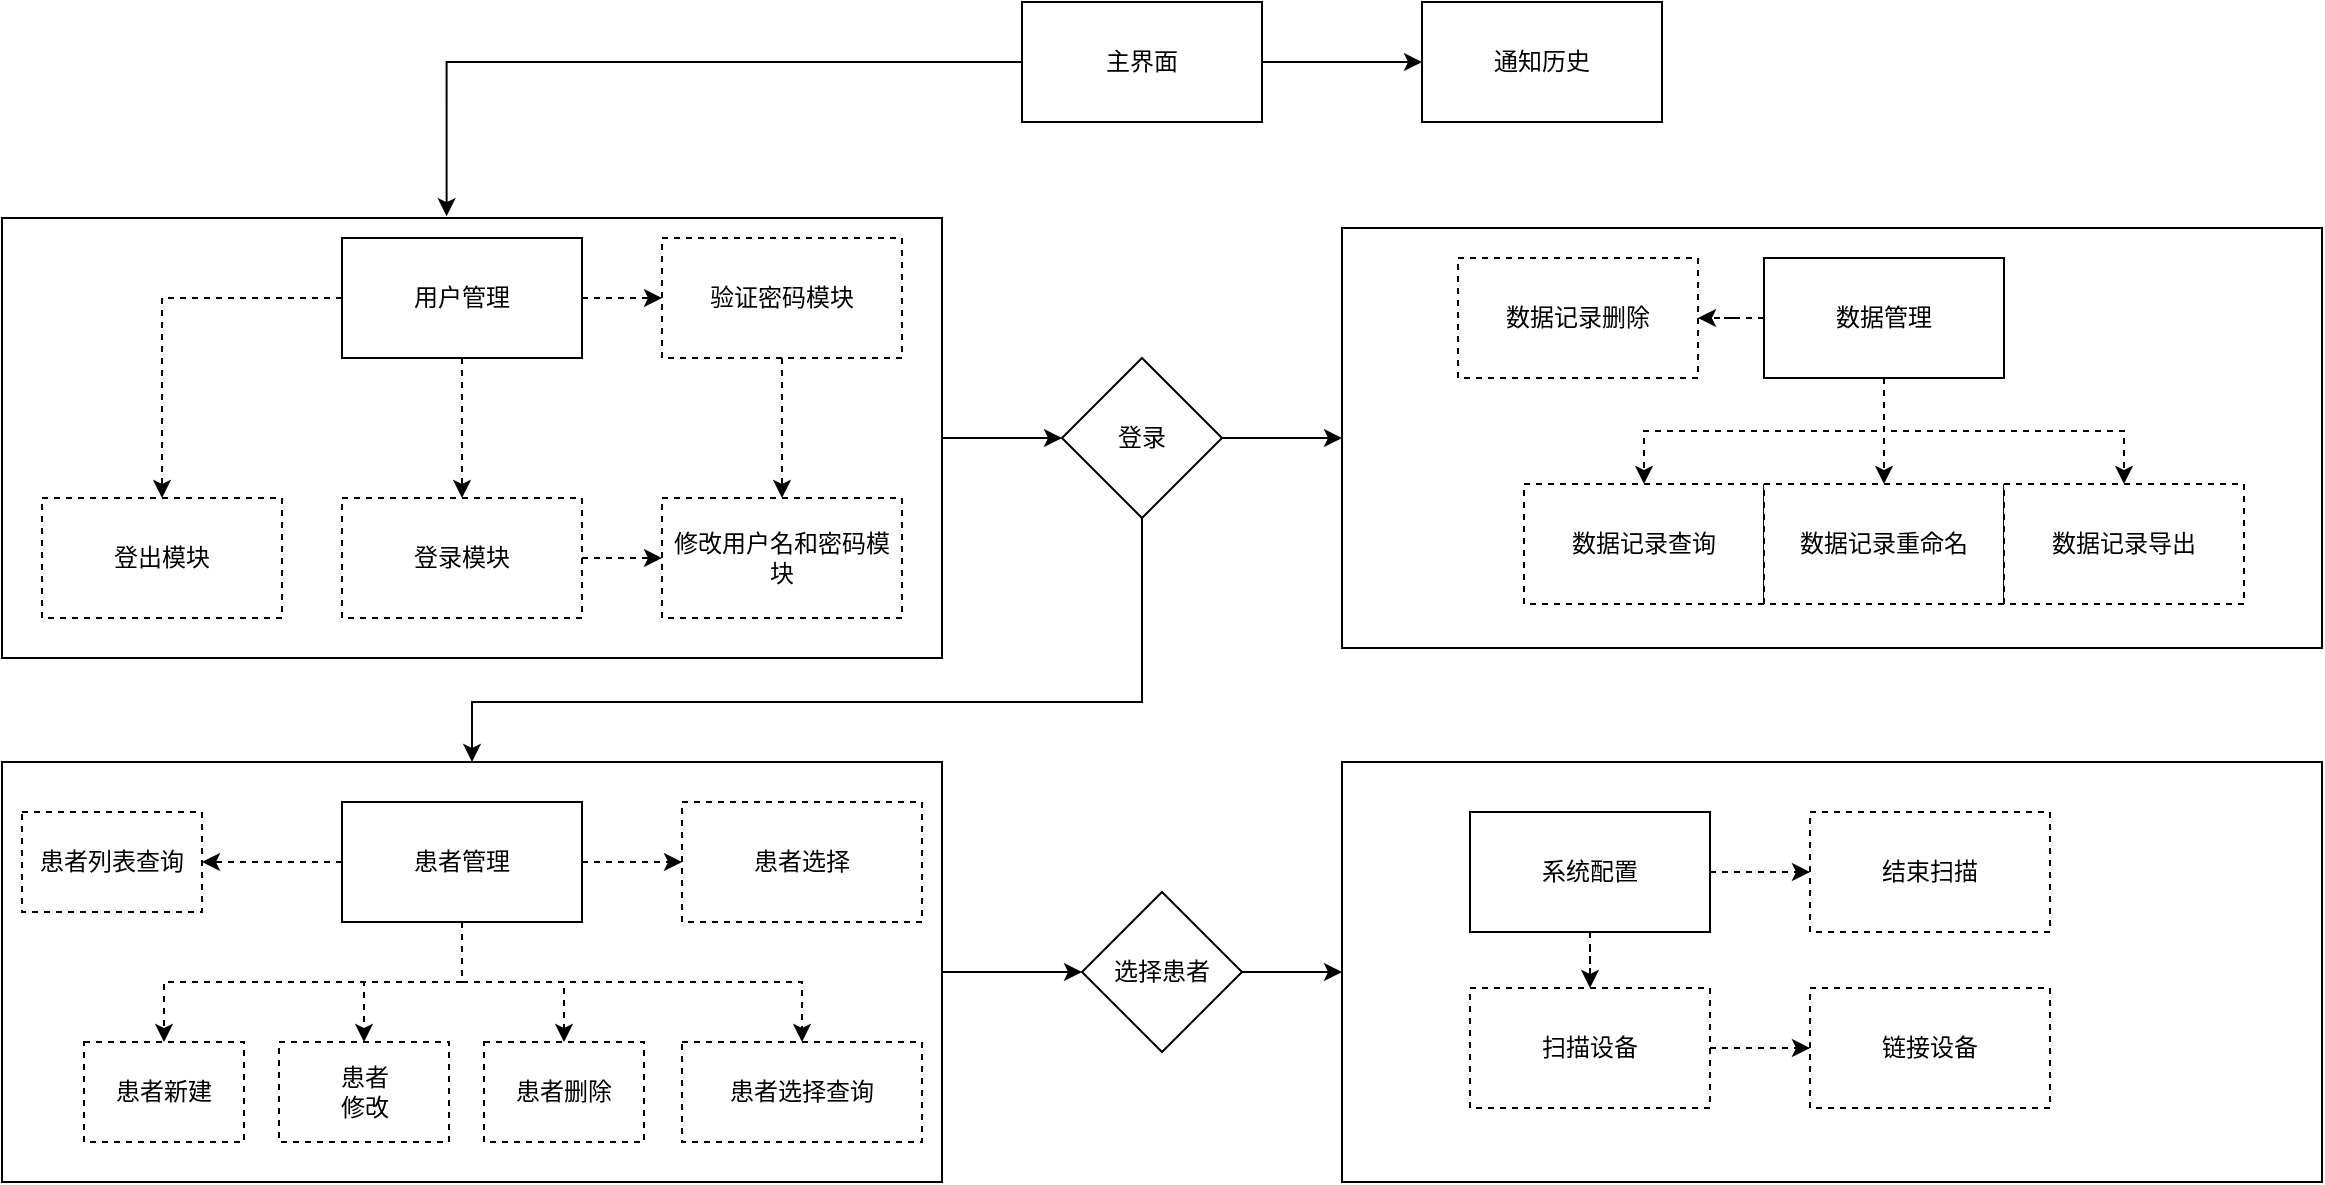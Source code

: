 <mxfile version="22.0.6" type="github">
  <diagram name="第 1 页" id="XfYOO3871GTrDLD-OyCR">
    <mxGraphModel dx="2074" dy="1078" grid="1" gridSize="10" guides="1" tooltips="1" connect="1" arrows="1" fold="1" page="1" pageScale="1" pageWidth="827" pageHeight="1169" math="0" shadow="0">
      <root>
        <mxCell id="0" />
        <mxCell id="1" parent="0" />
        <mxCell id="pihL0g0JkSNKLYQQ_PAn-68" value="" style="rounded=0;whiteSpace=wrap;html=1;" vertex="1" parent="1">
          <mxGeometry x="710" y="420" width="490" height="210" as="geometry" />
        </mxCell>
        <mxCell id="pihL0g0JkSNKLYQQ_PAn-3" value="" style="whiteSpace=wrap;html=1;rounded=0;" vertex="1" parent="1">
          <mxGeometry x="710" y="153" width="490" height="210" as="geometry" />
        </mxCell>
        <mxCell id="pihL0g0JkSNKLYQQ_PAn-4" value="" style="edgeStyle=orthogonalEdgeStyle;rounded=0;orthogonalLoop=1;jettySize=auto;html=1;" edge="1" parent="1" source="pihL0g0JkSNKLYQQ_PAn-5" target="pihL0g0JkSNKLYQQ_PAn-59">
          <mxGeometry relative="1" as="geometry" />
        </mxCell>
        <mxCell id="pihL0g0JkSNKLYQQ_PAn-5" value="" style="whiteSpace=wrap;html=1;rounded=0;" vertex="1" parent="1">
          <mxGeometry x="40" y="420" width="470" height="210" as="geometry" />
        </mxCell>
        <mxCell id="pihL0g0JkSNKLYQQ_PAn-6" value="" style="edgeStyle=orthogonalEdgeStyle;rounded=0;orthogonalLoop=1;jettySize=auto;html=1;" edge="1" parent="1" source="pihL0g0JkSNKLYQQ_PAn-7" target="pihL0g0JkSNKLYQQ_PAn-57">
          <mxGeometry relative="1" as="geometry" />
        </mxCell>
        <mxCell id="pihL0g0JkSNKLYQQ_PAn-7" value="" style="rounded=0;whiteSpace=wrap;html=1;" vertex="1" parent="1">
          <mxGeometry x="40" y="148" width="470" height="220" as="geometry" />
        </mxCell>
        <mxCell id="pihL0g0JkSNKLYQQ_PAn-8" value="" style="edgeStyle=orthogonalEdgeStyle;rounded=0;orthogonalLoop=1;jettySize=auto;html=1;entryX=0.473;entryY=-0.004;entryDx=0;entryDy=0;entryPerimeter=0;" edge="1" parent="1" source="pihL0g0JkSNKLYQQ_PAn-11" target="pihL0g0JkSNKLYQQ_PAn-7">
          <mxGeometry relative="1" as="geometry" />
        </mxCell>
        <mxCell id="pihL0g0JkSNKLYQQ_PAn-10" value="" style="edgeStyle=orthogonalEdgeStyle;rounded=0;orthogonalLoop=1;jettySize=auto;html=1;" edge="1" parent="1" source="pihL0g0JkSNKLYQQ_PAn-11" target="pihL0g0JkSNKLYQQ_PAn-62">
          <mxGeometry relative="1" as="geometry" />
        </mxCell>
        <mxCell id="pihL0g0JkSNKLYQQ_PAn-11" value="主界面" style="rounded=0;html=1;whiteSpace=wrap;" vertex="1" parent="1">
          <mxGeometry x="550" y="40" width="120" height="60" as="geometry" />
        </mxCell>
        <mxCell id="pihL0g0JkSNKLYQQ_PAn-12" value="" style="edgeStyle=orthogonalEdgeStyle;rounded=0;orthogonalLoop=1;jettySize=auto;html=1;dashed=1;" edge="1" parent="1" source="pihL0g0JkSNKLYQQ_PAn-15" target="pihL0g0JkSNKLYQQ_PAn-16">
          <mxGeometry relative="1" as="geometry" />
        </mxCell>
        <mxCell id="pihL0g0JkSNKLYQQ_PAn-13" value="" style="edgeStyle=orthogonalEdgeStyle;rounded=0;orthogonalLoop=1;jettySize=auto;html=1;dashed=1;" edge="1" parent="1" source="pihL0g0JkSNKLYQQ_PAn-15" target="pihL0g0JkSNKLYQQ_PAn-17">
          <mxGeometry relative="1" as="geometry" />
        </mxCell>
        <mxCell id="pihL0g0JkSNKLYQQ_PAn-14" value="" style="edgeStyle=orthogonalEdgeStyle;rounded=0;orthogonalLoop=1;jettySize=auto;html=1;dashed=1;exitX=1;exitY=0.5;exitDx=0;exitDy=0;" edge="1" parent="1" source="pihL0g0JkSNKLYQQ_PAn-17" target="pihL0g0JkSNKLYQQ_PAn-18">
          <mxGeometry relative="1" as="geometry" />
        </mxCell>
        <mxCell id="pihL0g0JkSNKLYQQ_PAn-64" value="" style="edgeStyle=orthogonalEdgeStyle;rounded=0;orthogonalLoop=1;jettySize=auto;html=1;dashed=1;" edge="1" parent="1" source="pihL0g0JkSNKLYQQ_PAn-15" target="pihL0g0JkSNKLYQQ_PAn-63">
          <mxGeometry relative="1" as="geometry" />
        </mxCell>
        <mxCell id="pihL0g0JkSNKLYQQ_PAn-15" value="用户管理" style="whiteSpace=wrap;html=1;rounded=0;" vertex="1" parent="1">
          <mxGeometry x="210" y="158" width="120" height="60" as="geometry" />
        </mxCell>
        <mxCell id="pihL0g0JkSNKLYQQ_PAn-16" value="登出模块" style="whiteSpace=wrap;html=1;rounded=0;dashed=1;" vertex="1" parent="1">
          <mxGeometry x="60" y="288" width="120" height="60" as="geometry" />
        </mxCell>
        <mxCell id="pihL0g0JkSNKLYQQ_PAn-17" value="登录模块" style="whiteSpace=wrap;html=1;rounded=0;dashed=1;" vertex="1" parent="1">
          <mxGeometry x="210" y="288" width="120" height="60" as="geometry" />
        </mxCell>
        <mxCell id="pihL0g0JkSNKLYQQ_PAn-18" value="修改用户名和密码模块" style="whiteSpace=wrap;html=1;rounded=0;dashed=1;" vertex="1" parent="1">
          <mxGeometry x="370" y="288" width="120" height="60" as="geometry" />
        </mxCell>
        <mxCell id="pihL0g0JkSNKLYQQ_PAn-19" value="" style="edgeStyle=orthogonalEdgeStyle;rounded=0;orthogonalLoop=1;jettySize=auto;html=1;dashed=1;" edge="1" parent="1" source="pihL0g0JkSNKLYQQ_PAn-24" target="pihL0g0JkSNKLYQQ_PAn-25">
          <mxGeometry relative="1" as="geometry" />
        </mxCell>
        <mxCell id="pihL0g0JkSNKLYQQ_PAn-20" value="" style="edgeStyle=orthogonalEdgeStyle;rounded=0;orthogonalLoop=1;jettySize=auto;html=1;dashed=1;" edge="1" parent="1" source="pihL0g0JkSNKLYQQ_PAn-24" target="pihL0g0JkSNKLYQQ_PAn-26">
          <mxGeometry relative="1" as="geometry" />
        </mxCell>
        <mxCell id="pihL0g0JkSNKLYQQ_PAn-21" value="" style="edgeStyle=orthogonalEdgeStyle;rounded=0;orthogonalLoop=1;jettySize=auto;html=1;dashed=1;exitX=0.5;exitY=1;exitDx=0;exitDy=0;" edge="1" parent="1" source="pihL0g0JkSNKLYQQ_PAn-24" target="pihL0g0JkSNKLYQQ_PAn-27">
          <mxGeometry relative="1" as="geometry" />
        </mxCell>
        <mxCell id="pihL0g0JkSNKLYQQ_PAn-22" value="" style="edgeStyle=orthogonalEdgeStyle;rounded=0;orthogonalLoop=1;jettySize=auto;html=1;dashed=1;" edge="1" parent="1" source="pihL0g0JkSNKLYQQ_PAn-24" target="pihL0g0JkSNKLYQQ_PAn-29">
          <mxGeometry relative="1" as="geometry" />
        </mxCell>
        <mxCell id="pihL0g0JkSNKLYQQ_PAn-23" style="edgeStyle=orthogonalEdgeStyle;rounded=0;orthogonalLoop=1;jettySize=auto;html=1;entryX=0.5;entryY=0;entryDx=0;entryDy=0;dashed=1;" edge="1" parent="1" source="pihL0g0JkSNKLYQQ_PAn-24" target="pihL0g0JkSNKLYQQ_PAn-28">
          <mxGeometry relative="1" as="geometry" />
        </mxCell>
        <mxCell id="pihL0g0JkSNKLYQQ_PAn-67" style="edgeStyle=orthogonalEdgeStyle;rounded=0;orthogonalLoop=1;jettySize=auto;html=1;dashed=1;exitX=0.5;exitY=1;exitDx=0;exitDy=0;" edge="1" parent="1" source="pihL0g0JkSNKLYQQ_PAn-24" target="pihL0g0JkSNKLYQQ_PAn-66">
          <mxGeometry relative="1" as="geometry" />
        </mxCell>
        <mxCell id="pihL0g0JkSNKLYQQ_PAn-24" value="患者管理" style="rounded=0;whiteSpace=wrap;html=1;" vertex="1" parent="1">
          <mxGeometry x="210" y="440" width="120" height="60" as="geometry" />
        </mxCell>
        <mxCell id="pihL0g0JkSNKLYQQ_PAn-25" value="患者选择" style="whiteSpace=wrap;html=1;rounded=0;dashed=1;" vertex="1" parent="1">
          <mxGeometry x="380" y="440" width="120" height="60" as="geometry" />
        </mxCell>
        <mxCell id="pihL0g0JkSNKLYQQ_PAn-26" value="患者列表查询" style="whiteSpace=wrap;html=1;rounded=0;dashed=1;" vertex="1" parent="1">
          <mxGeometry x="50" y="445" width="90" height="50" as="geometry" />
        </mxCell>
        <mxCell id="pihL0g0JkSNKLYQQ_PAn-27" value="患者新建" style="whiteSpace=wrap;html=1;rounded=0;dashed=1;" vertex="1" parent="1">
          <mxGeometry x="81" y="560" width="80" height="50" as="geometry" />
        </mxCell>
        <mxCell id="pihL0g0JkSNKLYQQ_PAn-28" value="患者删除" style="whiteSpace=wrap;html=1;rounded=0;dashed=1;" vertex="1" parent="1">
          <mxGeometry x="281" y="560" width="80" height="50" as="geometry" />
        </mxCell>
        <mxCell id="pihL0g0JkSNKLYQQ_PAn-29" value="患者&lt;div&gt;修改&lt;/div&gt;" style="whiteSpace=wrap;html=1;rounded=0;dashed=1;" vertex="1" parent="1">
          <mxGeometry x="178.5" y="560" width="85" height="50" as="geometry" />
        </mxCell>
        <mxCell id="pihL0g0JkSNKLYQQ_PAn-31" value="" style="edgeStyle=orthogonalEdgeStyle;rounded=0;orthogonalLoop=1;jettySize=auto;html=1;dashed=1;" edge="1" parent="1" source="pihL0g0JkSNKLYQQ_PAn-35" target="pihL0g0JkSNKLYQQ_PAn-36">
          <mxGeometry relative="1" as="geometry" />
        </mxCell>
        <mxCell id="pihL0g0JkSNKLYQQ_PAn-32" value="" style="edgeStyle=orthogonalEdgeStyle;rounded=0;orthogonalLoop=1;jettySize=auto;html=1;dashed=1;" edge="1" parent="1" source="pihL0g0JkSNKLYQQ_PAn-35" target="pihL0g0JkSNKLYQQ_PAn-37">
          <mxGeometry relative="1" as="geometry" />
        </mxCell>
        <mxCell id="pihL0g0JkSNKLYQQ_PAn-33" value="" style="edgeStyle=orthogonalEdgeStyle;rounded=0;orthogonalLoop=1;jettySize=auto;html=1;dashed=1;" edge="1" parent="1" source="pihL0g0JkSNKLYQQ_PAn-35" target="pihL0g0JkSNKLYQQ_PAn-38">
          <mxGeometry relative="1" as="geometry" />
        </mxCell>
        <mxCell id="pihL0g0JkSNKLYQQ_PAn-34" value="" style="edgeStyle=orthogonalEdgeStyle;rounded=0;orthogonalLoop=1;jettySize=auto;html=1;dashed=1;" edge="1" parent="1" source="pihL0g0JkSNKLYQQ_PAn-35" target="pihL0g0JkSNKLYQQ_PAn-39">
          <mxGeometry relative="1" as="geometry" />
        </mxCell>
        <mxCell id="pihL0g0JkSNKLYQQ_PAn-35" value="数据管理" style="rounded=0;whiteSpace=wrap;html=1;" vertex="1" parent="1">
          <mxGeometry x="921" y="168" width="120" height="60" as="geometry" />
        </mxCell>
        <mxCell id="pihL0g0JkSNKLYQQ_PAn-36" value="数据记录删除" style="whiteSpace=wrap;html=1;rounded=0;dashed=1;" vertex="1" parent="1">
          <mxGeometry x="768" y="168" width="120" height="60" as="geometry" />
        </mxCell>
        <mxCell id="pihL0g0JkSNKLYQQ_PAn-37" value="数据记录查询" style="whiteSpace=wrap;html=1;rounded=0;dashed=1;" vertex="1" parent="1">
          <mxGeometry x="801" y="281" width="120" height="60" as="geometry" />
        </mxCell>
        <mxCell id="pihL0g0JkSNKLYQQ_PAn-38" value="数据记录重命名" style="whiteSpace=wrap;html=1;rounded=0;dashed=1;" vertex="1" parent="1">
          <mxGeometry x="921" y="281" width="120" height="60" as="geometry" />
        </mxCell>
        <mxCell id="pihL0g0JkSNKLYQQ_PAn-39" value="数据记录导出" style="whiteSpace=wrap;html=1;rounded=0;dashed=1;" vertex="1" parent="1">
          <mxGeometry x="1041" y="281" width="120" height="60" as="geometry" />
        </mxCell>
        <mxCell id="pihL0g0JkSNKLYQQ_PAn-55" style="edgeStyle=orthogonalEdgeStyle;rounded=0;orthogonalLoop=1;jettySize=auto;html=1;entryX=0;entryY=0.5;entryDx=0;entryDy=0;" edge="1" parent="1" source="pihL0g0JkSNKLYQQ_PAn-57" target="pihL0g0JkSNKLYQQ_PAn-3">
          <mxGeometry relative="1" as="geometry" />
        </mxCell>
        <mxCell id="pihL0g0JkSNKLYQQ_PAn-56" style="edgeStyle=orthogonalEdgeStyle;rounded=0;orthogonalLoop=1;jettySize=auto;html=1;entryX=0.5;entryY=0;entryDx=0;entryDy=0;exitX=0.5;exitY=1;exitDx=0;exitDy=0;" edge="1" parent="1" source="pihL0g0JkSNKLYQQ_PAn-57" target="pihL0g0JkSNKLYQQ_PAn-5">
          <mxGeometry relative="1" as="geometry">
            <Array as="points">
              <mxPoint x="610" y="390" />
              <mxPoint x="275" y="390" />
            </Array>
          </mxGeometry>
        </mxCell>
        <mxCell id="pihL0g0JkSNKLYQQ_PAn-57" value="登录" style="rhombus;whiteSpace=wrap;html=1;rounded=0;" vertex="1" parent="1">
          <mxGeometry x="570" y="218" width="80" height="80" as="geometry" />
        </mxCell>
        <mxCell id="pihL0g0JkSNKLYQQ_PAn-76" style="edgeStyle=orthogonalEdgeStyle;rounded=0;orthogonalLoop=1;jettySize=auto;html=1;" edge="1" parent="1" source="pihL0g0JkSNKLYQQ_PAn-59" target="pihL0g0JkSNKLYQQ_PAn-68">
          <mxGeometry relative="1" as="geometry" />
        </mxCell>
        <mxCell id="pihL0g0JkSNKLYQQ_PAn-59" value="选择患者" style="rhombus;whiteSpace=wrap;html=1;rounded=0;" vertex="1" parent="1">
          <mxGeometry x="580" y="485" width="80" height="80" as="geometry" />
        </mxCell>
        <mxCell id="pihL0g0JkSNKLYQQ_PAn-62" value="通知历史" style="whiteSpace=wrap;html=1;rounded=0;" vertex="1" parent="1">
          <mxGeometry x="750" y="40" width="120" height="60" as="geometry" />
        </mxCell>
        <mxCell id="pihL0g0JkSNKLYQQ_PAn-65" style="edgeStyle=orthogonalEdgeStyle;rounded=0;orthogonalLoop=1;jettySize=auto;html=1;entryX=0.5;entryY=0;entryDx=0;entryDy=0;dashed=1;" edge="1" parent="1" source="pihL0g0JkSNKLYQQ_PAn-63" target="pihL0g0JkSNKLYQQ_PAn-18">
          <mxGeometry relative="1" as="geometry" />
        </mxCell>
        <mxCell id="pihL0g0JkSNKLYQQ_PAn-63" value="验证密码模块" style="whiteSpace=wrap;html=1;rounded=0;dashed=1;" vertex="1" parent="1">
          <mxGeometry x="370" y="158" width="120" height="60" as="geometry" />
        </mxCell>
        <mxCell id="pihL0g0JkSNKLYQQ_PAn-66" value="患者选择查询" style="whiteSpace=wrap;html=1;rounded=0;dashed=1;" vertex="1" parent="1">
          <mxGeometry x="380" y="560" width="120" height="50" as="geometry" />
        </mxCell>
        <mxCell id="pihL0g0JkSNKLYQQ_PAn-72" style="edgeStyle=orthogonalEdgeStyle;rounded=0;orthogonalLoop=1;jettySize=auto;html=1;exitX=1;exitY=0.5;exitDx=0;exitDy=0;entryX=0;entryY=0.5;entryDx=0;entryDy=0;dashed=1;" edge="1" parent="1" source="pihL0g0JkSNKLYQQ_PAn-69" target="pihL0g0JkSNKLYQQ_PAn-71">
          <mxGeometry relative="1" as="geometry" />
        </mxCell>
        <mxCell id="pihL0g0JkSNKLYQQ_PAn-73" style="edgeStyle=orthogonalEdgeStyle;rounded=0;orthogonalLoop=1;jettySize=auto;html=1;entryX=0.5;entryY=0;entryDx=0;entryDy=0;dashed=1;" edge="1" parent="1" source="pihL0g0JkSNKLYQQ_PAn-69" target="pihL0g0JkSNKLYQQ_PAn-70">
          <mxGeometry relative="1" as="geometry" />
        </mxCell>
        <mxCell id="pihL0g0JkSNKLYQQ_PAn-69" value="系统配置" style="rounded=0;whiteSpace=wrap;html=1;" vertex="1" parent="1">
          <mxGeometry x="774" y="445" width="120" height="60" as="geometry" />
        </mxCell>
        <mxCell id="pihL0g0JkSNKLYQQ_PAn-75" value="" style="edgeStyle=orthogonalEdgeStyle;rounded=0;orthogonalLoop=1;jettySize=auto;html=1;dashed=1;" edge="1" parent="1" source="pihL0g0JkSNKLYQQ_PAn-70" target="pihL0g0JkSNKLYQQ_PAn-74">
          <mxGeometry relative="1" as="geometry" />
        </mxCell>
        <mxCell id="pihL0g0JkSNKLYQQ_PAn-70" value="扫描设备" style="rounded=0;whiteSpace=wrap;html=1;dashed=1;" vertex="1" parent="1">
          <mxGeometry x="774" y="533" width="120" height="60" as="geometry" />
        </mxCell>
        <mxCell id="pihL0g0JkSNKLYQQ_PAn-71" value="结束扫描" style="rounded=0;whiteSpace=wrap;html=1;dashed=1;" vertex="1" parent="1">
          <mxGeometry x="944" y="445" width="120" height="60" as="geometry" />
        </mxCell>
        <mxCell id="pihL0g0JkSNKLYQQ_PAn-74" value="链接设备" style="whiteSpace=wrap;html=1;rounded=0;dashed=1;" vertex="1" parent="1">
          <mxGeometry x="944" y="533" width="120" height="60" as="geometry" />
        </mxCell>
      </root>
    </mxGraphModel>
  </diagram>
</mxfile>
